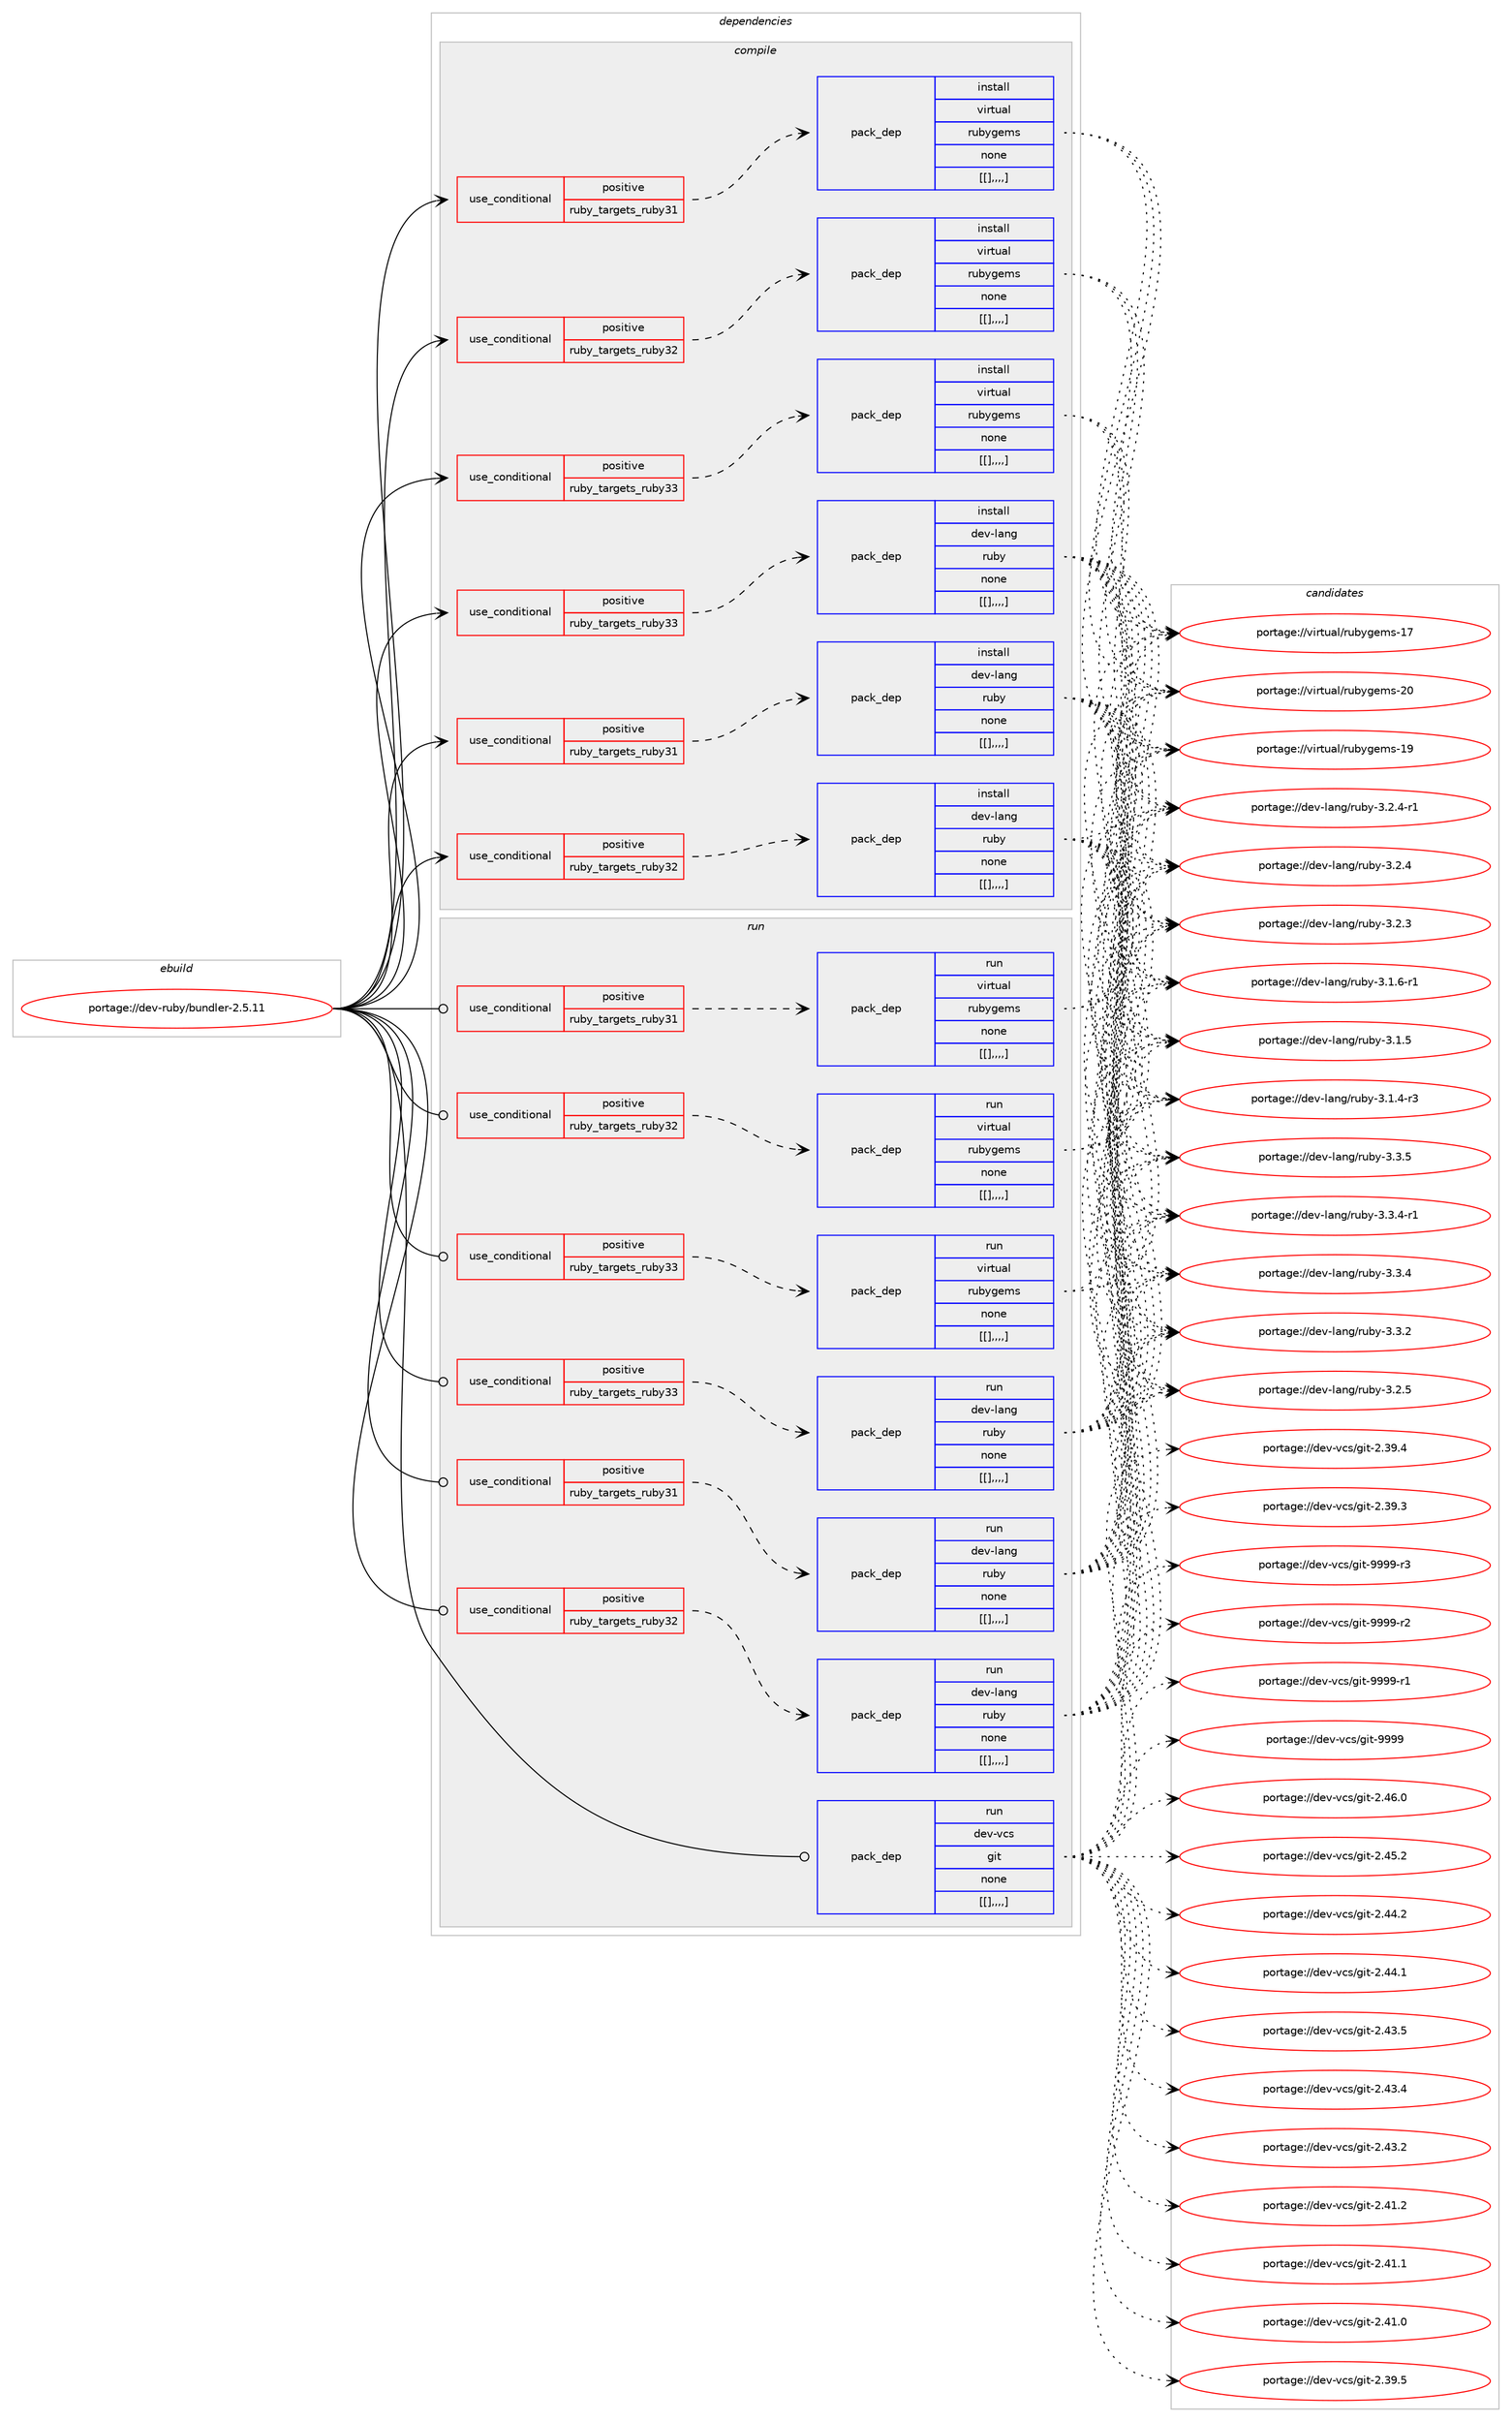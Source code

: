 digraph prolog {

# *************
# Graph options
# *************

newrank=true;
concentrate=true;
compound=true;
graph [rankdir=LR,fontname=Helvetica,fontsize=10,ranksep=1.5];#, ranksep=2.5, nodesep=0.2];
edge  [arrowhead=vee];
node  [fontname=Helvetica,fontsize=10];

# **********
# The ebuild
# **********

subgraph cluster_leftcol {
color=gray;
label=<<i>ebuild</i>>;
id [label="portage://dev-ruby/bundler-2.5.11", color=red, width=4, href="../dev-ruby/bundler-2.5.11.svg"];
}

# ****************
# The dependencies
# ****************

subgraph cluster_midcol {
color=gray;
label=<<i>dependencies</i>>;
subgraph cluster_compile {
fillcolor="#eeeeee";
style=filled;
label=<<i>compile</i>>;
subgraph cond46378 {
dependency180776 [label=<<TABLE BORDER="0" CELLBORDER="1" CELLSPACING="0" CELLPADDING="4"><TR><TD ROWSPAN="3" CELLPADDING="10">use_conditional</TD></TR><TR><TD>positive</TD></TR><TR><TD>ruby_targets_ruby31</TD></TR></TABLE>>, shape=none, color=red];
subgraph pack133114 {
dependency180777 [label=<<TABLE BORDER="0" CELLBORDER="1" CELLSPACING="0" CELLPADDING="4" WIDTH="220"><TR><TD ROWSPAN="6" CELLPADDING="30">pack_dep</TD></TR><TR><TD WIDTH="110">install</TD></TR><TR><TD>dev-lang</TD></TR><TR><TD>ruby</TD></TR><TR><TD>none</TD></TR><TR><TD>[[],,,,]</TD></TR></TABLE>>, shape=none, color=blue];
}
dependency180776:e -> dependency180777:w [weight=20,style="dashed",arrowhead="vee"];
}
id:e -> dependency180776:w [weight=20,style="solid",arrowhead="vee"];
subgraph cond46379 {
dependency180778 [label=<<TABLE BORDER="0" CELLBORDER="1" CELLSPACING="0" CELLPADDING="4"><TR><TD ROWSPAN="3" CELLPADDING="10">use_conditional</TD></TR><TR><TD>positive</TD></TR><TR><TD>ruby_targets_ruby31</TD></TR></TABLE>>, shape=none, color=red];
subgraph pack133115 {
dependency180779 [label=<<TABLE BORDER="0" CELLBORDER="1" CELLSPACING="0" CELLPADDING="4" WIDTH="220"><TR><TD ROWSPAN="6" CELLPADDING="30">pack_dep</TD></TR><TR><TD WIDTH="110">install</TD></TR><TR><TD>virtual</TD></TR><TR><TD>rubygems</TD></TR><TR><TD>none</TD></TR><TR><TD>[[],,,,]</TD></TR></TABLE>>, shape=none, color=blue];
}
dependency180778:e -> dependency180779:w [weight=20,style="dashed",arrowhead="vee"];
}
id:e -> dependency180778:w [weight=20,style="solid",arrowhead="vee"];
subgraph cond46380 {
dependency180780 [label=<<TABLE BORDER="0" CELLBORDER="1" CELLSPACING="0" CELLPADDING="4"><TR><TD ROWSPAN="3" CELLPADDING="10">use_conditional</TD></TR><TR><TD>positive</TD></TR><TR><TD>ruby_targets_ruby32</TD></TR></TABLE>>, shape=none, color=red];
subgraph pack133116 {
dependency180781 [label=<<TABLE BORDER="0" CELLBORDER="1" CELLSPACING="0" CELLPADDING="4" WIDTH="220"><TR><TD ROWSPAN="6" CELLPADDING="30">pack_dep</TD></TR><TR><TD WIDTH="110">install</TD></TR><TR><TD>dev-lang</TD></TR><TR><TD>ruby</TD></TR><TR><TD>none</TD></TR><TR><TD>[[],,,,]</TD></TR></TABLE>>, shape=none, color=blue];
}
dependency180780:e -> dependency180781:w [weight=20,style="dashed",arrowhead="vee"];
}
id:e -> dependency180780:w [weight=20,style="solid",arrowhead="vee"];
subgraph cond46381 {
dependency180782 [label=<<TABLE BORDER="0" CELLBORDER="1" CELLSPACING="0" CELLPADDING="4"><TR><TD ROWSPAN="3" CELLPADDING="10">use_conditional</TD></TR><TR><TD>positive</TD></TR><TR><TD>ruby_targets_ruby32</TD></TR></TABLE>>, shape=none, color=red];
subgraph pack133117 {
dependency180783 [label=<<TABLE BORDER="0" CELLBORDER="1" CELLSPACING="0" CELLPADDING="4" WIDTH="220"><TR><TD ROWSPAN="6" CELLPADDING="30">pack_dep</TD></TR><TR><TD WIDTH="110">install</TD></TR><TR><TD>virtual</TD></TR><TR><TD>rubygems</TD></TR><TR><TD>none</TD></TR><TR><TD>[[],,,,]</TD></TR></TABLE>>, shape=none, color=blue];
}
dependency180782:e -> dependency180783:w [weight=20,style="dashed",arrowhead="vee"];
}
id:e -> dependency180782:w [weight=20,style="solid",arrowhead="vee"];
subgraph cond46382 {
dependency180784 [label=<<TABLE BORDER="0" CELLBORDER="1" CELLSPACING="0" CELLPADDING="4"><TR><TD ROWSPAN="3" CELLPADDING="10">use_conditional</TD></TR><TR><TD>positive</TD></TR><TR><TD>ruby_targets_ruby33</TD></TR></TABLE>>, shape=none, color=red];
subgraph pack133118 {
dependency180785 [label=<<TABLE BORDER="0" CELLBORDER="1" CELLSPACING="0" CELLPADDING="4" WIDTH="220"><TR><TD ROWSPAN="6" CELLPADDING="30">pack_dep</TD></TR><TR><TD WIDTH="110">install</TD></TR><TR><TD>dev-lang</TD></TR><TR><TD>ruby</TD></TR><TR><TD>none</TD></TR><TR><TD>[[],,,,]</TD></TR></TABLE>>, shape=none, color=blue];
}
dependency180784:e -> dependency180785:w [weight=20,style="dashed",arrowhead="vee"];
}
id:e -> dependency180784:w [weight=20,style="solid",arrowhead="vee"];
subgraph cond46383 {
dependency180786 [label=<<TABLE BORDER="0" CELLBORDER="1" CELLSPACING="0" CELLPADDING="4"><TR><TD ROWSPAN="3" CELLPADDING="10">use_conditional</TD></TR><TR><TD>positive</TD></TR><TR><TD>ruby_targets_ruby33</TD></TR></TABLE>>, shape=none, color=red];
subgraph pack133119 {
dependency180787 [label=<<TABLE BORDER="0" CELLBORDER="1" CELLSPACING="0" CELLPADDING="4" WIDTH="220"><TR><TD ROWSPAN="6" CELLPADDING="30">pack_dep</TD></TR><TR><TD WIDTH="110">install</TD></TR><TR><TD>virtual</TD></TR><TR><TD>rubygems</TD></TR><TR><TD>none</TD></TR><TR><TD>[[],,,,]</TD></TR></TABLE>>, shape=none, color=blue];
}
dependency180786:e -> dependency180787:w [weight=20,style="dashed",arrowhead="vee"];
}
id:e -> dependency180786:w [weight=20,style="solid",arrowhead="vee"];
}
subgraph cluster_compileandrun {
fillcolor="#eeeeee";
style=filled;
label=<<i>compile and run</i>>;
}
subgraph cluster_run {
fillcolor="#eeeeee";
style=filled;
label=<<i>run</i>>;
subgraph cond46384 {
dependency180788 [label=<<TABLE BORDER="0" CELLBORDER="1" CELLSPACING="0" CELLPADDING="4"><TR><TD ROWSPAN="3" CELLPADDING="10">use_conditional</TD></TR><TR><TD>positive</TD></TR><TR><TD>ruby_targets_ruby31</TD></TR></TABLE>>, shape=none, color=red];
subgraph pack133120 {
dependency180789 [label=<<TABLE BORDER="0" CELLBORDER="1" CELLSPACING="0" CELLPADDING="4" WIDTH="220"><TR><TD ROWSPAN="6" CELLPADDING="30">pack_dep</TD></TR><TR><TD WIDTH="110">run</TD></TR><TR><TD>dev-lang</TD></TR><TR><TD>ruby</TD></TR><TR><TD>none</TD></TR><TR><TD>[[],,,,]</TD></TR></TABLE>>, shape=none, color=blue];
}
dependency180788:e -> dependency180789:w [weight=20,style="dashed",arrowhead="vee"];
}
id:e -> dependency180788:w [weight=20,style="solid",arrowhead="odot"];
subgraph cond46385 {
dependency180790 [label=<<TABLE BORDER="0" CELLBORDER="1" CELLSPACING="0" CELLPADDING="4"><TR><TD ROWSPAN="3" CELLPADDING="10">use_conditional</TD></TR><TR><TD>positive</TD></TR><TR><TD>ruby_targets_ruby31</TD></TR></TABLE>>, shape=none, color=red];
subgraph pack133121 {
dependency180791 [label=<<TABLE BORDER="0" CELLBORDER="1" CELLSPACING="0" CELLPADDING="4" WIDTH="220"><TR><TD ROWSPAN="6" CELLPADDING="30">pack_dep</TD></TR><TR><TD WIDTH="110">run</TD></TR><TR><TD>virtual</TD></TR><TR><TD>rubygems</TD></TR><TR><TD>none</TD></TR><TR><TD>[[],,,,]</TD></TR></TABLE>>, shape=none, color=blue];
}
dependency180790:e -> dependency180791:w [weight=20,style="dashed",arrowhead="vee"];
}
id:e -> dependency180790:w [weight=20,style="solid",arrowhead="odot"];
subgraph cond46386 {
dependency180792 [label=<<TABLE BORDER="0" CELLBORDER="1" CELLSPACING="0" CELLPADDING="4"><TR><TD ROWSPAN="3" CELLPADDING="10">use_conditional</TD></TR><TR><TD>positive</TD></TR><TR><TD>ruby_targets_ruby32</TD></TR></TABLE>>, shape=none, color=red];
subgraph pack133122 {
dependency180793 [label=<<TABLE BORDER="0" CELLBORDER="1" CELLSPACING="0" CELLPADDING="4" WIDTH="220"><TR><TD ROWSPAN="6" CELLPADDING="30">pack_dep</TD></TR><TR><TD WIDTH="110">run</TD></TR><TR><TD>dev-lang</TD></TR><TR><TD>ruby</TD></TR><TR><TD>none</TD></TR><TR><TD>[[],,,,]</TD></TR></TABLE>>, shape=none, color=blue];
}
dependency180792:e -> dependency180793:w [weight=20,style="dashed",arrowhead="vee"];
}
id:e -> dependency180792:w [weight=20,style="solid",arrowhead="odot"];
subgraph cond46387 {
dependency180794 [label=<<TABLE BORDER="0" CELLBORDER="1" CELLSPACING="0" CELLPADDING="4"><TR><TD ROWSPAN="3" CELLPADDING="10">use_conditional</TD></TR><TR><TD>positive</TD></TR><TR><TD>ruby_targets_ruby32</TD></TR></TABLE>>, shape=none, color=red];
subgraph pack133123 {
dependency180795 [label=<<TABLE BORDER="0" CELLBORDER="1" CELLSPACING="0" CELLPADDING="4" WIDTH="220"><TR><TD ROWSPAN="6" CELLPADDING="30">pack_dep</TD></TR><TR><TD WIDTH="110">run</TD></TR><TR><TD>virtual</TD></TR><TR><TD>rubygems</TD></TR><TR><TD>none</TD></TR><TR><TD>[[],,,,]</TD></TR></TABLE>>, shape=none, color=blue];
}
dependency180794:e -> dependency180795:w [weight=20,style="dashed",arrowhead="vee"];
}
id:e -> dependency180794:w [weight=20,style="solid",arrowhead="odot"];
subgraph cond46388 {
dependency180796 [label=<<TABLE BORDER="0" CELLBORDER="1" CELLSPACING="0" CELLPADDING="4"><TR><TD ROWSPAN="3" CELLPADDING="10">use_conditional</TD></TR><TR><TD>positive</TD></TR><TR><TD>ruby_targets_ruby33</TD></TR></TABLE>>, shape=none, color=red];
subgraph pack133124 {
dependency180797 [label=<<TABLE BORDER="0" CELLBORDER="1" CELLSPACING="0" CELLPADDING="4" WIDTH="220"><TR><TD ROWSPAN="6" CELLPADDING="30">pack_dep</TD></TR><TR><TD WIDTH="110">run</TD></TR><TR><TD>dev-lang</TD></TR><TR><TD>ruby</TD></TR><TR><TD>none</TD></TR><TR><TD>[[],,,,]</TD></TR></TABLE>>, shape=none, color=blue];
}
dependency180796:e -> dependency180797:w [weight=20,style="dashed",arrowhead="vee"];
}
id:e -> dependency180796:w [weight=20,style="solid",arrowhead="odot"];
subgraph cond46389 {
dependency180798 [label=<<TABLE BORDER="0" CELLBORDER="1" CELLSPACING="0" CELLPADDING="4"><TR><TD ROWSPAN="3" CELLPADDING="10">use_conditional</TD></TR><TR><TD>positive</TD></TR><TR><TD>ruby_targets_ruby33</TD></TR></TABLE>>, shape=none, color=red];
subgraph pack133125 {
dependency180799 [label=<<TABLE BORDER="0" CELLBORDER="1" CELLSPACING="0" CELLPADDING="4" WIDTH="220"><TR><TD ROWSPAN="6" CELLPADDING="30">pack_dep</TD></TR><TR><TD WIDTH="110">run</TD></TR><TR><TD>virtual</TD></TR><TR><TD>rubygems</TD></TR><TR><TD>none</TD></TR><TR><TD>[[],,,,]</TD></TR></TABLE>>, shape=none, color=blue];
}
dependency180798:e -> dependency180799:w [weight=20,style="dashed",arrowhead="vee"];
}
id:e -> dependency180798:w [weight=20,style="solid",arrowhead="odot"];
subgraph pack133126 {
dependency180800 [label=<<TABLE BORDER="0" CELLBORDER="1" CELLSPACING="0" CELLPADDING="4" WIDTH="220"><TR><TD ROWSPAN="6" CELLPADDING="30">pack_dep</TD></TR><TR><TD WIDTH="110">run</TD></TR><TR><TD>dev-vcs</TD></TR><TR><TD>git</TD></TR><TR><TD>none</TD></TR><TR><TD>[[],,,,]</TD></TR></TABLE>>, shape=none, color=blue];
}
id:e -> dependency180800:w [weight=20,style="solid",arrowhead="odot"];
}
}

# **************
# The candidates
# **************

subgraph cluster_choices {
rank=same;
color=gray;
label=<<i>candidates</i>>;

subgraph choice133114 {
color=black;
nodesep=1;
choice10010111845108971101034711411798121455146514653 [label="portage://dev-lang/ruby-3.3.5", color=red, width=4,href="../dev-lang/ruby-3.3.5.svg"];
choice100101118451089711010347114117981214551465146524511449 [label="portage://dev-lang/ruby-3.3.4-r1", color=red, width=4,href="../dev-lang/ruby-3.3.4-r1.svg"];
choice10010111845108971101034711411798121455146514652 [label="portage://dev-lang/ruby-3.3.4", color=red, width=4,href="../dev-lang/ruby-3.3.4.svg"];
choice10010111845108971101034711411798121455146514650 [label="portage://dev-lang/ruby-3.3.2", color=red, width=4,href="../dev-lang/ruby-3.3.2.svg"];
choice10010111845108971101034711411798121455146504653 [label="portage://dev-lang/ruby-3.2.5", color=red, width=4,href="../dev-lang/ruby-3.2.5.svg"];
choice100101118451089711010347114117981214551465046524511449 [label="portage://dev-lang/ruby-3.2.4-r1", color=red, width=4,href="../dev-lang/ruby-3.2.4-r1.svg"];
choice10010111845108971101034711411798121455146504652 [label="portage://dev-lang/ruby-3.2.4", color=red, width=4,href="../dev-lang/ruby-3.2.4.svg"];
choice10010111845108971101034711411798121455146504651 [label="portage://dev-lang/ruby-3.2.3", color=red, width=4,href="../dev-lang/ruby-3.2.3.svg"];
choice100101118451089711010347114117981214551464946544511449 [label="portage://dev-lang/ruby-3.1.6-r1", color=red, width=4,href="../dev-lang/ruby-3.1.6-r1.svg"];
choice10010111845108971101034711411798121455146494653 [label="portage://dev-lang/ruby-3.1.5", color=red, width=4,href="../dev-lang/ruby-3.1.5.svg"];
choice100101118451089711010347114117981214551464946524511451 [label="portage://dev-lang/ruby-3.1.4-r3", color=red, width=4,href="../dev-lang/ruby-3.1.4-r3.svg"];
dependency180777:e -> choice10010111845108971101034711411798121455146514653:w [style=dotted,weight="100"];
dependency180777:e -> choice100101118451089711010347114117981214551465146524511449:w [style=dotted,weight="100"];
dependency180777:e -> choice10010111845108971101034711411798121455146514652:w [style=dotted,weight="100"];
dependency180777:e -> choice10010111845108971101034711411798121455146514650:w [style=dotted,weight="100"];
dependency180777:e -> choice10010111845108971101034711411798121455146504653:w [style=dotted,weight="100"];
dependency180777:e -> choice100101118451089711010347114117981214551465046524511449:w [style=dotted,weight="100"];
dependency180777:e -> choice10010111845108971101034711411798121455146504652:w [style=dotted,weight="100"];
dependency180777:e -> choice10010111845108971101034711411798121455146504651:w [style=dotted,weight="100"];
dependency180777:e -> choice100101118451089711010347114117981214551464946544511449:w [style=dotted,weight="100"];
dependency180777:e -> choice10010111845108971101034711411798121455146494653:w [style=dotted,weight="100"];
dependency180777:e -> choice100101118451089711010347114117981214551464946524511451:w [style=dotted,weight="100"];
}
subgraph choice133115 {
color=black;
nodesep=1;
choice118105114116117971084711411798121103101109115455048 [label="portage://virtual/rubygems-20", color=red, width=4,href="../virtual/rubygems-20.svg"];
choice118105114116117971084711411798121103101109115454957 [label="portage://virtual/rubygems-19", color=red, width=4,href="../virtual/rubygems-19.svg"];
choice118105114116117971084711411798121103101109115454955 [label="portage://virtual/rubygems-17", color=red, width=4,href="../virtual/rubygems-17.svg"];
dependency180779:e -> choice118105114116117971084711411798121103101109115455048:w [style=dotted,weight="100"];
dependency180779:e -> choice118105114116117971084711411798121103101109115454957:w [style=dotted,weight="100"];
dependency180779:e -> choice118105114116117971084711411798121103101109115454955:w [style=dotted,weight="100"];
}
subgraph choice133116 {
color=black;
nodesep=1;
choice10010111845108971101034711411798121455146514653 [label="portage://dev-lang/ruby-3.3.5", color=red, width=4,href="../dev-lang/ruby-3.3.5.svg"];
choice100101118451089711010347114117981214551465146524511449 [label="portage://dev-lang/ruby-3.3.4-r1", color=red, width=4,href="../dev-lang/ruby-3.3.4-r1.svg"];
choice10010111845108971101034711411798121455146514652 [label="portage://dev-lang/ruby-3.3.4", color=red, width=4,href="../dev-lang/ruby-3.3.4.svg"];
choice10010111845108971101034711411798121455146514650 [label="portage://dev-lang/ruby-3.3.2", color=red, width=4,href="../dev-lang/ruby-3.3.2.svg"];
choice10010111845108971101034711411798121455146504653 [label="portage://dev-lang/ruby-3.2.5", color=red, width=4,href="../dev-lang/ruby-3.2.5.svg"];
choice100101118451089711010347114117981214551465046524511449 [label="portage://dev-lang/ruby-3.2.4-r1", color=red, width=4,href="../dev-lang/ruby-3.2.4-r1.svg"];
choice10010111845108971101034711411798121455146504652 [label="portage://dev-lang/ruby-3.2.4", color=red, width=4,href="../dev-lang/ruby-3.2.4.svg"];
choice10010111845108971101034711411798121455146504651 [label="portage://dev-lang/ruby-3.2.3", color=red, width=4,href="../dev-lang/ruby-3.2.3.svg"];
choice100101118451089711010347114117981214551464946544511449 [label="portage://dev-lang/ruby-3.1.6-r1", color=red, width=4,href="../dev-lang/ruby-3.1.6-r1.svg"];
choice10010111845108971101034711411798121455146494653 [label="portage://dev-lang/ruby-3.1.5", color=red, width=4,href="../dev-lang/ruby-3.1.5.svg"];
choice100101118451089711010347114117981214551464946524511451 [label="portage://dev-lang/ruby-3.1.4-r3", color=red, width=4,href="../dev-lang/ruby-3.1.4-r3.svg"];
dependency180781:e -> choice10010111845108971101034711411798121455146514653:w [style=dotted,weight="100"];
dependency180781:e -> choice100101118451089711010347114117981214551465146524511449:w [style=dotted,weight="100"];
dependency180781:e -> choice10010111845108971101034711411798121455146514652:w [style=dotted,weight="100"];
dependency180781:e -> choice10010111845108971101034711411798121455146514650:w [style=dotted,weight="100"];
dependency180781:e -> choice10010111845108971101034711411798121455146504653:w [style=dotted,weight="100"];
dependency180781:e -> choice100101118451089711010347114117981214551465046524511449:w [style=dotted,weight="100"];
dependency180781:e -> choice10010111845108971101034711411798121455146504652:w [style=dotted,weight="100"];
dependency180781:e -> choice10010111845108971101034711411798121455146504651:w [style=dotted,weight="100"];
dependency180781:e -> choice100101118451089711010347114117981214551464946544511449:w [style=dotted,weight="100"];
dependency180781:e -> choice10010111845108971101034711411798121455146494653:w [style=dotted,weight="100"];
dependency180781:e -> choice100101118451089711010347114117981214551464946524511451:w [style=dotted,weight="100"];
}
subgraph choice133117 {
color=black;
nodesep=1;
choice118105114116117971084711411798121103101109115455048 [label="portage://virtual/rubygems-20", color=red, width=4,href="../virtual/rubygems-20.svg"];
choice118105114116117971084711411798121103101109115454957 [label="portage://virtual/rubygems-19", color=red, width=4,href="../virtual/rubygems-19.svg"];
choice118105114116117971084711411798121103101109115454955 [label="portage://virtual/rubygems-17", color=red, width=4,href="../virtual/rubygems-17.svg"];
dependency180783:e -> choice118105114116117971084711411798121103101109115455048:w [style=dotted,weight="100"];
dependency180783:e -> choice118105114116117971084711411798121103101109115454957:w [style=dotted,weight="100"];
dependency180783:e -> choice118105114116117971084711411798121103101109115454955:w [style=dotted,weight="100"];
}
subgraph choice133118 {
color=black;
nodesep=1;
choice10010111845108971101034711411798121455146514653 [label="portage://dev-lang/ruby-3.3.5", color=red, width=4,href="../dev-lang/ruby-3.3.5.svg"];
choice100101118451089711010347114117981214551465146524511449 [label="portage://dev-lang/ruby-3.3.4-r1", color=red, width=4,href="../dev-lang/ruby-3.3.4-r1.svg"];
choice10010111845108971101034711411798121455146514652 [label="portage://dev-lang/ruby-3.3.4", color=red, width=4,href="../dev-lang/ruby-3.3.4.svg"];
choice10010111845108971101034711411798121455146514650 [label="portage://dev-lang/ruby-3.3.2", color=red, width=4,href="../dev-lang/ruby-3.3.2.svg"];
choice10010111845108971101034711411798121455146504653 [label="portage://dev-lang/ruby-3.2.5", color=red, width=4,href="../dev-lang/ruby-3.2.5.svg"];
choice100101118451089711010347114117981214551465046524511449 [label="portage://dev-lang/ruby-3.2.4-r1", color=red, width=4,href="../dev-lang/ruby-3.2.4-r1.svg"];
choice10010111845108971101034711411798121455146504652 [label="portage://dev-lang/ruby-3.2.4", color=red, width=4,href="../dev-lang/ruby-3.2.4.svg"];
choice10010111845108971101034711411798121455146504651 [label="portage://dev-lang/ruby-3.2.3", color=red, width=4,href="../dev-lang/ruby-3.2.3.svg"];
choice100101118451089711010347114117981214551464946544511449 [label="portage://dev-lang/ruby-3.1.6-r1", color=red, width=4,href="../dev-lang/ruby-3.1.6-r1.svg"];
choice10010111845108971101034711411798121455146494653 [label="portage://dev-lang/ruby-3.1.5", color=red, width=4,href="../dev-lang/ruby-3.1.5.svg"];
choice100101118451089711010347114117981214551464946524511451 [label="portage://dev-lang/ruby-3.1.4-r3", color=red, width=4,href="../dev-lang/ruby-3.1.4-r3.svg"];
dependency180785:e -> choice10010111845108971101034711411798121455146514653:w [style=dotted,weight="100"];
dependency180785:e -> choice100101118451089711010347114117981214551465146524511449:w [style=dotted,weight="100"];
dependency180785:e -> choice10010111845108971101034711411798121455146514652:w [style=dotted,weight="100"];
dependency180785:e -> choice10010111845108971101034711411798121455146514650:w [style=dotted,weight="100"];
dependency180785:e -> choice10010111845108971101034711411798121455146504653:w [style=dotted,weight="100"];
dependency180785:e -> choice100101118451089711010347114117981214551465046524511449:w [style=dotted,weight="100"];
dependency180785:e -> choice10010111845108971101034711411798121455146504652:w [style=dotted,weight="100"];
dependency180785:e -> choice10010111845108971101034711411798121455146504651:w [style=dotted,weight="100"];
dependency180785:e -> choice100101118451089711010347114117981214551464946544511449:w [style=dotted,weight="100"];
dependency180785:e -> choice10010111845108971101034711411798121455146494653:w [style=dotted,weight="100"];
dependency180785:e -> choice100101118451089711010347114117981214551464946524511451:w [style=dotted,weight="100"];
}
subgraph choice133119 {
color=black;
nodesep=1;
choice118105114116117971084711411798121103101109115455048 [label="portage://virtual/rubygems-20", color=red, width=4,href="../virtual/rubygems-20.svg"];
choice118105114116117971084711411798121103101109115454957 [label="portage://virtual/rubygems-19", color=red, width=4,href="../virtual/rubygems-19.svg"];
choice118105114116117971084711411798121103101109115454955 [label="portage://virtual/rubygems-17", color=red, width=4,href="../virtual/rubygems-17.svg"];
dependency180787:e -> choice118105114116117971084711411798121103101109115455048:w [style=dotted,weight="100"];
dependency180787:e -> choice118105114116117971084711411798121103101109115454957:w [style=dotted,weight="100"];
dependency180787:e -> choice118105114116117971084711411798121103101109115454955:w [style=dotted,weight="100"];
}
subgraph choice133120 {
color=black;
nodesep=1;
choice10010111845108971101034711411798121455146514653 [label="portage://dev-lang/ruby-3.3.5", color=red, width=4,href="../dev-lang/ruby-3.3.5.svg"];
choice100101118451089711010347114117981214551465146524511449 [label="portage://dev-lang/ruby-3.3.4-r1", color=red, width=4,href="../dev-lang/ruby-3.3.4-r1.svg"];
choice10010111845108971101034711411798121455146514652 [label="portage://dev-lang/ruby-3.3.4", color=red, width=4,href="../dev-lang/ruby-3.3.4.svg"];
choice10010111845108971101034711411798121455146514650 [label="portage://dev-lang/ruby-3.3.2", color=red, width=4,href="../dev-lang/ruby-3.3.2.svg"];
choice10010111845108971101034711411798121455146504653 [label="portage://dev-lang/ruby-3.2.5", color=red, width=4,href="../dev-lang/ruby-3.2.5.svg"];
choice100101118451089711010347114117981214551465046524511449 [label="portage://dev-lang/ruby-3.2.4-r1", color=red, width=4,href="../dev-lang/ruby-3.2.4-r1.svg"];
choice10010111845108971101034711411798121455146504652 [label="portage://dev-lang/ruby-3.2.4", color=red, width=4,href="../dev-lang/ruby-3.2.4.svg"];
choice10010111845108971101034711411798121455146504651 [label="portage://dev-lang/ruby-3.2.3", color=red, width=4,href="../dev-lang/ruby-3.2.3.svg"];
choice100101118451089711010347114117981214551464946544511449 [label="portage://dev-lang/ruby-3.1.6-r1", color=red, width=4,href="../dev-lang/ruby-3.1.6-r1.svg"];
choice10010111845108971101034711411798121455146494653 [label="portage://dev-lang/ruby-3.1.5", color=red, width=4,href="../dev-lang/ruby-3.1.5.svg"];
choice100101118451089711010347114117981214551464946524511451 [label="portage://dev-lang/ruby-3.1.4-r3", color=red, width=4,href="../dev-lang/ruby-3.1.4-r3.svg"];
dependency180789:e -> choice10010111845108971101034711411798121455146514653:w [style=dotted,weight="100"];
dependency180789:e -> choice100101118451089711010347114117981214551465146524511449:w [style=dotted,weight="100"];
dependency180789:e -> choice10010111845108971101034711411798121455146514652:w [style=dotted,weight="100"];
dependency180789:e -> choice10010111845108971101034711411798121455146514650:w [style=dotted,weight="100"];
dependency180789:e -> choice10010111845108971101034711411798121455146504653:w [style=dotted,weight="100"];
dependency180789:e -> choice100101118451089711010347114117981214551465046524511449:w [style=dotted,weight="100"];
dependency180789:e -> choice10010111845108971101034711411798121455146504652:w [style=dotted,weight="100"];
dependency180789:e -> choice10010111845108971101034711411798121455146504651:w [style=dotted,weight="100"];
dependency180789:e -> choice100101118451089711010347114117981214551464946544511449:w [style=dotted,weight="100"];
dependency180789:e -> choice10010111845108971101034711411798121455146494653:w [style=dotted,weight="100"];
dependency180789:e -> choice100101118451089711010347114117981214551464946524511451:w [style=dotted,weight="100"];
}
subgraph choice133121 {
color=black;
nodesep=1;
choice118105114116117971084711411798121103101109115455048 [label="portage://virtual/rubygems-20", color=red, width=4,href="../virtual/rubygems-20.svg"];
choice118105114116117971084711411798121103101109115454957 [label="portage://virtual/rubygems-19", color=red, width=4,href="../virtual/rubygems-19.svg"];
choice118105114116117971084711411798121103101109115454955 [label="portage://virtual/rubygems-17", color=red, width=4,href="../virtual/rubygems-17.svg"];
dependency180791:e -> choice118105114116117971084711411798121103101109115455048:w [style=dotted,weight="100"];
dependency180791:e -> choice118105114116117971084711411798121103101109115454957:w [style=dotted,weight="100"];
dependency180791:e -> choice118105114116117971084711411798121103101109115454955:w [style=dotted,weight="100"];
}
subgraph choice133122 {
color=black;
nodesep=1;
choice10010111845108971101034711411798121455146514653 [label="portage://dev-lang/ruby-3.3.5", color=red, width=4,href="../dev-lang/ruby-3.3.5.svg"];
choice100101118451089711010347114117981214551465146524511449 [label="portage://dev-lang/ruby-3.3.4-r1", color=red, width=4,href="../dev-lang/ruby-3.3.4-r1.svg"];
choice10010111845108971101034711411798121455146514652 [label="portage://dev-lang/ruby-3.3.4", color=red, width=4,href="../dev-lang/ruby-3.3.4.svg"];
choice10010111845108971101034711411798121455146514650 [label="portage://dev-lang/ruby-3.3.2", color=red, width=4,href="../dev-lang/ruby-3.3.2.svg"];
choice10010111845108971101034711411798121455146504653 [label="portage://dev-lang/ruby-3.2.5", color=red, width=4,href="../dev-lang/ruby-3.2.5.svg"];
choice100101118451089711010347114117981214551465046524511449 [label="portage://dev-lang/ruby-3.2.4-r1", color=red, width=4,href="../dev-lang/ruby-3.2.4-r1.svg"];
choice10010111845108971101034711411798121455146504652 [label="portage://dev-lang/ruby-3.2.4", color=red, width=4,href="../dev-lang/ruby-3.2.4.svg"];
choice10010111845108971101034711411798121455146504651 [label="portage://dev-lang/ruby-3.2.3", color=red, width=4,href="../dev-lang/ruby-3.2.3.svg"];
choice100101118451089711010347114117981214551464946544511449 [label="portage://dev-lang/ruby-3.1.6-r1", color=red, width=4,href="../dev-lang/ruby-3.1.6-r1.svg"];
choice10010111845108971101034711411798121455146494653 [label="portage://dev-lang/ruby-3.1.5", color=red, width=4,href="../dev-lang/ruby-3.1.5.svg"];
choice100101118451089711010347114117981214551464946524511451 [label="portage://dev-lang/ruby-3.1.4-r3", color=red, width=4,href="../dev-lang/ruby-3.1.4-r3.svg"];
dependency180793:e -> choice10010111845108971101034711411798121455146514653:w [style=dotted,weight="100"];
dependency180793:e -> choice100101118451089711010347114117981214551465146524511449:w [style=dotted,weight="100"];
dependency180793:e -> choice10010111845108971101034711411798121455146514652:w [style=dotted,weight="100"];
dependency180793:e -> choice10010111845108971101034711411798121455146514650:w [style=dotted,weight="100"];
dependency180793:e -> choice10010111845108971101034711411798121455146504653:w [style=dotted,weight="100"];
dependency180793:e -> choice100101118451089711010347114117981214551465046524511449:w [style=dotted,weight="100"];
dependency180793:e -> choice10010111845108971101034711411798121455146504652:w [style=dotted,weight="100"];
dependency180793:e -> choice10010111845108971101034711411798121455146504651:w [style=dotted,weight="100"];
dependency180793:e -> choice100101118451089711010347114117981214551464946544511449:w [style=dotted,weight="100"];
dependency180793:e -> choice10010111845108971101034711411798121455146494653:w [style=dotted,weight="100"];
dependency180793:e -> choice100101118451089711010347114117981214551464946524511451:w [style=dotted,weight="100"];
}
subgraph choice133123 {
color=black;
nodesep=1;
choice118105114116117971084711411798121103101109115455048 [label="portage://virtual/rubygems-20", color=red, width=4,href="../virtual/rubygems-20.svg"];
choice118105114116117971084711411798121103101109115454957 [label="portage://virtual/rubygems-19", color=red, width=4,href="../virtual/rubygems-19.svg"];
choice118105114116117971084711411798121103101109115454955 [label="portage://virtual/rubygems-17", color=red, width=4,href="../virtual/rubygems-17.svg"];
dependency180795:e -> choice118105114116117971084711411798121103101109115455048:w [style=dotted,weight="100"];
dependency180795:e -> choice118105114116117971084711411798121103101109115454957:w [style=dotted,weight="100"];
dependency180795:e -> choice118105114116117971084711411798121103101109115454955:w [style=dotted,weight="100"];
}
subgraph choice133124 {
color=black;
nodesep=1;
choice10010111845108971101034711411798121455146514653 [label="portage://dev-lang/ruby-3.3.5", color=red, width=4,href="../dev-lang/ruby-3.3.5.svg"];
choice100101118451089711010347114117981214551465146524511449 [label="portage://dev-lang/ruby-3.3.4-r1", color=red, width=4,href="../dev-lang/ruby-3.3.4-r1.svg"];
choice10010111845108971101034711411798121455146514652 [label="portage://dev-lang/ruby-3.3.4", color=red, width=4,href="../dev-lang/ruby-3.3.4.svg"];
choice10010111845108971101034711411798121455146514650 [label="portage://dev-lang/ruby-3.3.2", color=red, width=4,href="../dev-lang/ruby-3.3.2.svg"];
choice10010111845108971101034711411798121455146504653 [label="portage://dev-lang/ruby-3.2.5", color=red, width=4,href="../dev-lang/ruby-3.2.5.svg"];
choice100101118451089711010347114117981214551465046524511449 [label="portage://dev-lang/ruby-3.2.4-r1", color=red, width=4,href="../dev-lang/ruby-3.2.4-r1.svg"];
choice10010111845108971101034711411798121455146504652 [label="portage://dev-lang/ruby-3.2.4", color=red, width=4,href="../dev-lang/ruby-3.2.4.svg"];
choice10010111845108971101034711411798121455146504651 [label="portage://dev-lang/ruby-3.2.3", color=red, width=4,href="../dev-lang/ruby-3.2.3.svg"];
choice100101118451089711010347114117981214551464946544511449 [label="portage://dev-lang/ruby-3.1.6-r1", color=red, width=4,href="../dev-lang/ruby-3.1.6-r1.svg"];
choice10010111845108971101034711411798121455146494653 [label="portage://dev-lang/ruby-3.1.5", color=red, width=4,href="../dev-lang/ruby-3.1.5.svg"];
choice100101118451089711010347114117981214551464946524511451 [label="portage://dev-lang/ruby-3.1.4-r3", color=red, width=4,href="../dev-lang/ruby-3.1.4-r3.svg"];
dependency180797:e -> choice10010111845108971101034711411798121455146514653:w [style=dotted,weight="100"];
dependency180797:e -> choice100101118451089711010347114117981214551465146524511449:w [style=dotted,weight="100"];
dependency180797:e -> choice10010111845108971101034711411798121455146514652:w [style=dotted,weight="100"];
dependency180797:e -> choice10010111845108971101034711411798121455146514650:w [style=dotted,weight="100"];
dependency180797:e -> choice10010111845108971101034711411798121455146504653:w [style=dotted,weight="100"];
dependency180797:e -> choice100101118451089711010347114117981214551465046524511449:w [style=dotted,weight="100"];
dependency180797:e -> choice10010111845108971101034711411798121455146504652:w [style=dotted,weight="100"];
dependency180797:e -> choice10010111845108971101034711411798121455146504651:w [style=dotted,weight="100"];
dependency180797:e -> choice100101118451089711010347114117981214551464946544511449:w [style=dotted,weight="100"];
dependency180797:e -> choice10010111845108971101034711411798121455146494653:w [style=dotted,weight="100"];
dependency180797:e -> choice100101118451089711010347114117981214551464946524511451:w [style=dotted,weight="100"];
}
subgraph choice133125 {
color=black;
nodesep=1;
choice118105114116117971084711411798121103101109115455048 [label="portage://virtual/rubygems-20", color=red, width=4,href="../virtual/rubygems-20.svg"];
choice118105114116117971084711411798121103101109115454957 [label="portage://virtual/rubygems-19", color=red, width=4,href="../virtual/rubygems-19.svg"];
choice118105114116117971084711411798121103101109115454955 [label="portage://virtual/rubygems-17", color=red, width=4,href="../virtual/rubygems-17.svg"];
dependency180799:e -> choice118105114116117971084711411798121103101109115455048:w [style=dotted,weight="100"];
dependency180799:e -> choice118105114116117971084711411798121103101109115454957:w [style=dotted,weight="100"];
dependency180799:e -> choice118105114116117971084711411798121103101109115454955:w [style=dotted,weight="100"];
}
subgraph choice133126 {
color=black;
nodesep=1;
choice10010111845118991154710310511645575757574511451 [label="portage://dev-vcs/git-9999-r3", color=red, width=4,href="../dev-vcs/git-9999-r3.svg"];
choice10010111845118991154710310511645575757574511450 [label="portage://dev-vcs/git-9999-r2", color=red, width=4,href="../dev-vcs/git-9999-r2.svg"];
choice10010111845118991154710310511645575757574511449 [label="portage://dev-vcs/git-9999-r1", color=red, width=4,href="../dev-vcs/git-9999-r1.svg"];
choice1001011184511899115471031051164557575757 [label="portage://dev-vcs/git-9999", color=red, width=4,href="../dev-vcs/git-9999.svg"];
choice10010111845118991154710310511645504652544648 [label="portage://dev-vcs/git-2.46.0", color=red, width=4,href="../dev-vcs/git-2.46.0.svg"];
choice10010111845118991154710310511645504652534650 [label="portage://dev-vcs/git-2.45.2", color=red, width=4,href="../dev-vcs/git-2.45.2.svg"];
choice10010111845118991154710310511645504652524650 [label="portage://dev-vcs/git-2.44.2", color=red, width=4,href="../dev-vcs/git-2.44.2.svg"];
choice10010111845118991154710310511645504652524649 [label="portage://dev-vcs/git-2.44.1", color=red, width=4,href="../dev-vcs/git-2.44.1.svg"];
choice10010111845118991154710310511645504652514653 [label="portage://dev-vcs/git-2.43.5", color=red, width=4,href="../dev-vcs/git-2.43.5.svg"];
choice10010111845118991154710310511645504652514652 [label="portage://dev-vcs/git-2.43.4", color=red, width=4,href="../dev-vcs/git-2.43.4.svg"];
choice10010111845118991154710310511645504652514650 [label="portage://dev-vcs/git-2.43.2", color=red, width=4,href="../dev-vcs/git-2.43.2.svg"];
choice10010111845118991154710310511645504652494650 [label="portage://dev-vcs/git-2.41.2", color=red, width=4,href="../dev-vcs/git-2.41.2.svg"];
choice10010111845118991154710310511645504652494649 [label="portage://dev-vcs/git-2.41.1", color=red, width=4,href="../dev-vcs/git-2.41.1.svg"];
choice10010111845118991154710310511645504652494648 [label="portage://dev-vcs/git-2.41.0", color=red, width=4,href="../dev-vcs/git-2.41.0.svg"];
choice10010111845118991154710310511645504651574653 [label="portage://dev-vcs/git-2.39.5", color=red, width=4,href="../dev-vcs/git-2.39.5.svg"];
choice10010111845118991154710310511645504651574652 [label="portage://dev-vcs/git-2.39.4", color=red, width=4,href="../dev-vcs/git-2.39.4.svg"];
choice10010111845118991154710310511645504651574651 [label="portage://dev-vcs/git-2.39.3", color=red, width=4,href="../dev-vcs/git-2.39.3.svg"];
dependency180800:e -> choice10010111845118991154710310511645575757574511451:w [style=dotted,weight="100"];
dependency180800:e -> choice10010111845118991154710310511645575757574511450:w [style=dotted,weight="100"];
dependency180800:e -> choice10010111845118991154710310511645575757574511449:w [style=dotted,weight="100"];
dependency180800:e -> choice1001011184511899115471031051164557575757:w [style=dotted,weight="100"];
dependency180800:e -> choice10010111845118991154710310511645504652544648:w [style=dotted,weight="100"];
dependency180800:e -> choice10010111845118991154710310511645504652534650:w [style=dotted,weight="100"];
dependency180800:e -> choice10010111845118991154710310511645504652524650:w [style=dotted,weight="100"];
dependency180800:e -> choice10010111845118991154710310511645504652524649:w [style=dotted,weight="100"];
dependency180800:e -> choice10010111845118991154710310511645504652514653:w [style=dotted,weight="100"];
dependency180800:e -> choice10010111845118991154710310511645504652514652:w [style=dotted,weight="100"];
dependency180800:e -> choice10010111845118991154710310511645504652514650:w [style=dotted,weight="100"];
dependency180800:e -> choice10010111845118991154710310511645504652494650:w [style=dotted,weight="100"];
dependency180800:e -> choice10010111845118991154710310511645504652494649:w [style=dotted,weight="100"];
dependency180800:e -> choice10010111845118991154710310511645504652494648:w [style=dotted,weight="100"];
dependency180800:e -> choice10010111845118991154710310511645504651574653:w [style=dotted,weight="100"];
dependency180800:e -> choice10010111845118991154710310511645504651574652:w [style=dotted,weight="100"];
dependency180800:e -> choice10010111845118991154710310511645504651574651:w [style=dotted,weight="100"];
}
}

}
